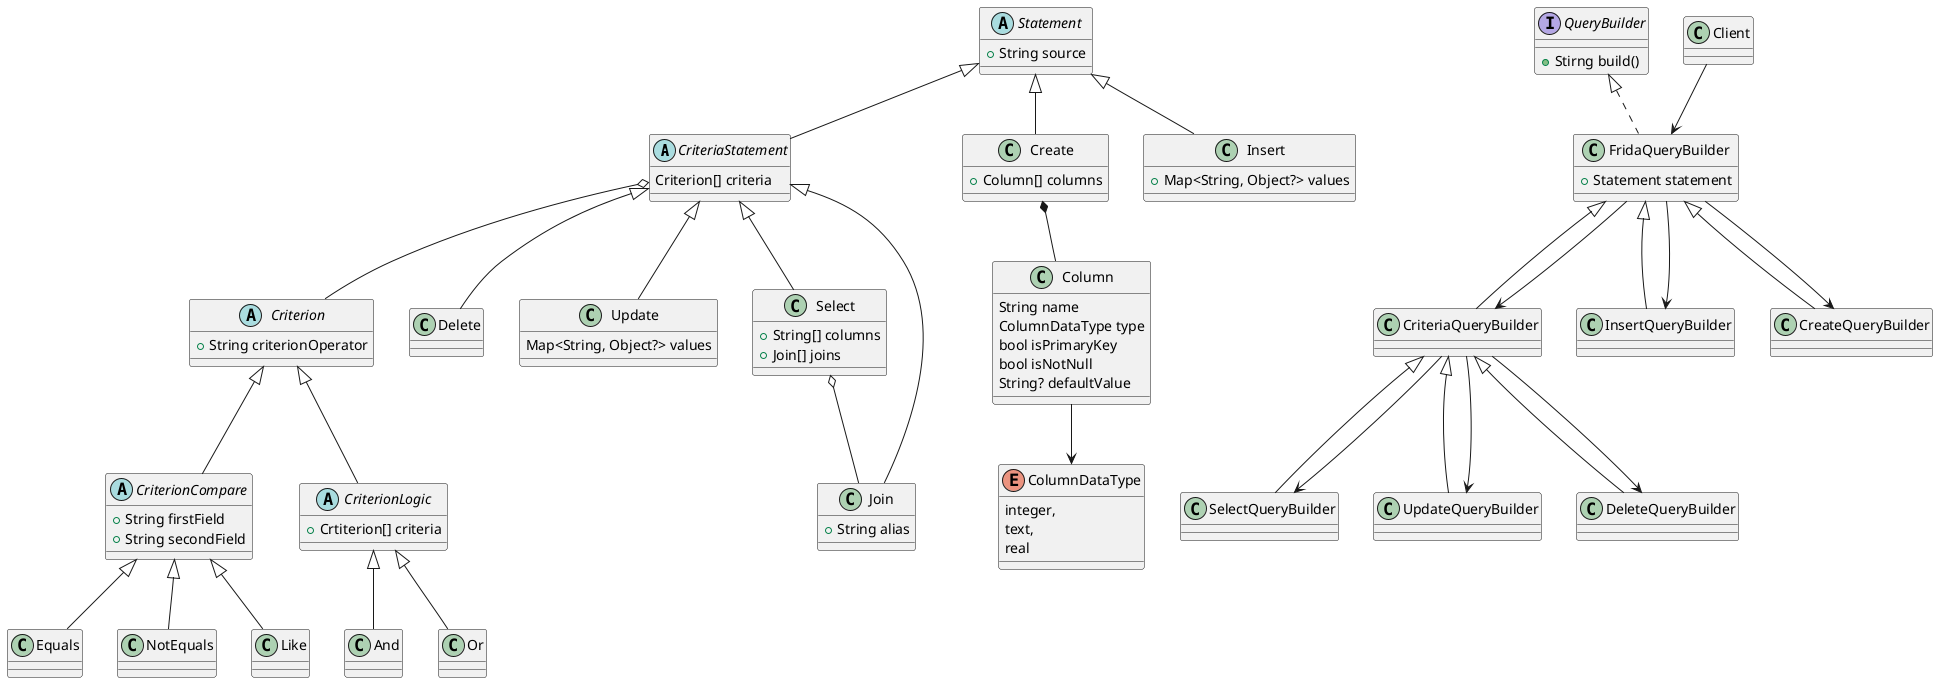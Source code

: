 @startuml query_builder


abstract class CriteriaStatement extends Statement{
    Criterion[] criteria
}


CriteriaStatement o-- Criterion

abstract class Statement{
    + String source
}


abstract class Criterion{
    +String criterionOperator
}

abstract class CriterionCompare extends Criterion{

    + String firstField
    + String secondField
}

class Equals extends CriterionCompare{

}

class NotEquals extends CriterionCompare{

}

class Like extends CriterionCompare{

}

abstract class CriterionLogic extends Criterion{

    + Crtiterion[] criteria
}

class And extends CriterionLogic{

}
class Or extends CriterionLogic{

}

enum ColumnDataType{
    integer,
    text,
    real
}

class Create extends Statement{
    + Column[] columns
}

Create *-- Column

class Column{
    String name
    ColumnDataType type
    bool isPrimaryKey
    bool isNotNull
    String? defaultValue
}
Column --> ColumnDataType


class Delete extends CriteriaStatement{

}

class Update extends CriteriaStatement{
    Map<String, Object?> values
}


class Select extends CriteriaStatement{
    + String[] columns
    + Join[] joins

}

class Join extends CriteriaStatement {
    +String alias
}

Select o-- Join

class Insert extends Statement{
    + Map<String, Object?> values
}



interface QueryBuilder{
    + Stirng build()
}



class FridaQueryBuilder implements QueryBuilder{
    + Statement statement
}



class CriteriaQueryBuilder extends FridaQueryBuilder{

}

class SelectQueryBuilder extends CriteriaQueryBuilder{
}

class UpdateQueryBuilder extends CriteriaQueryBuilder{

}

class DeleteQueryBuilder extends CriteriaQueryBuilder{

}
class InsertQueryBuilder extends FridaQueryBuilder{

}


class CreateQueryBuilder extends FridaQueryBuilder{

}




class Client{}

Client --> FridaQueryBuilder
FridaQueryBuilder --> CriteriaQueryBuilder
FridaQueryBuilder --> InsertQueryBuilder
FridaQueryBuilder --> CreateQueryBuilder

CriteriaQueryBuilder --> SelectQueryBuilder
CriteriaQueryBuilder --> UpdateQueryBuilder
CriteriaQueryBuilder --> DeleteQueryBuilder

@enduml